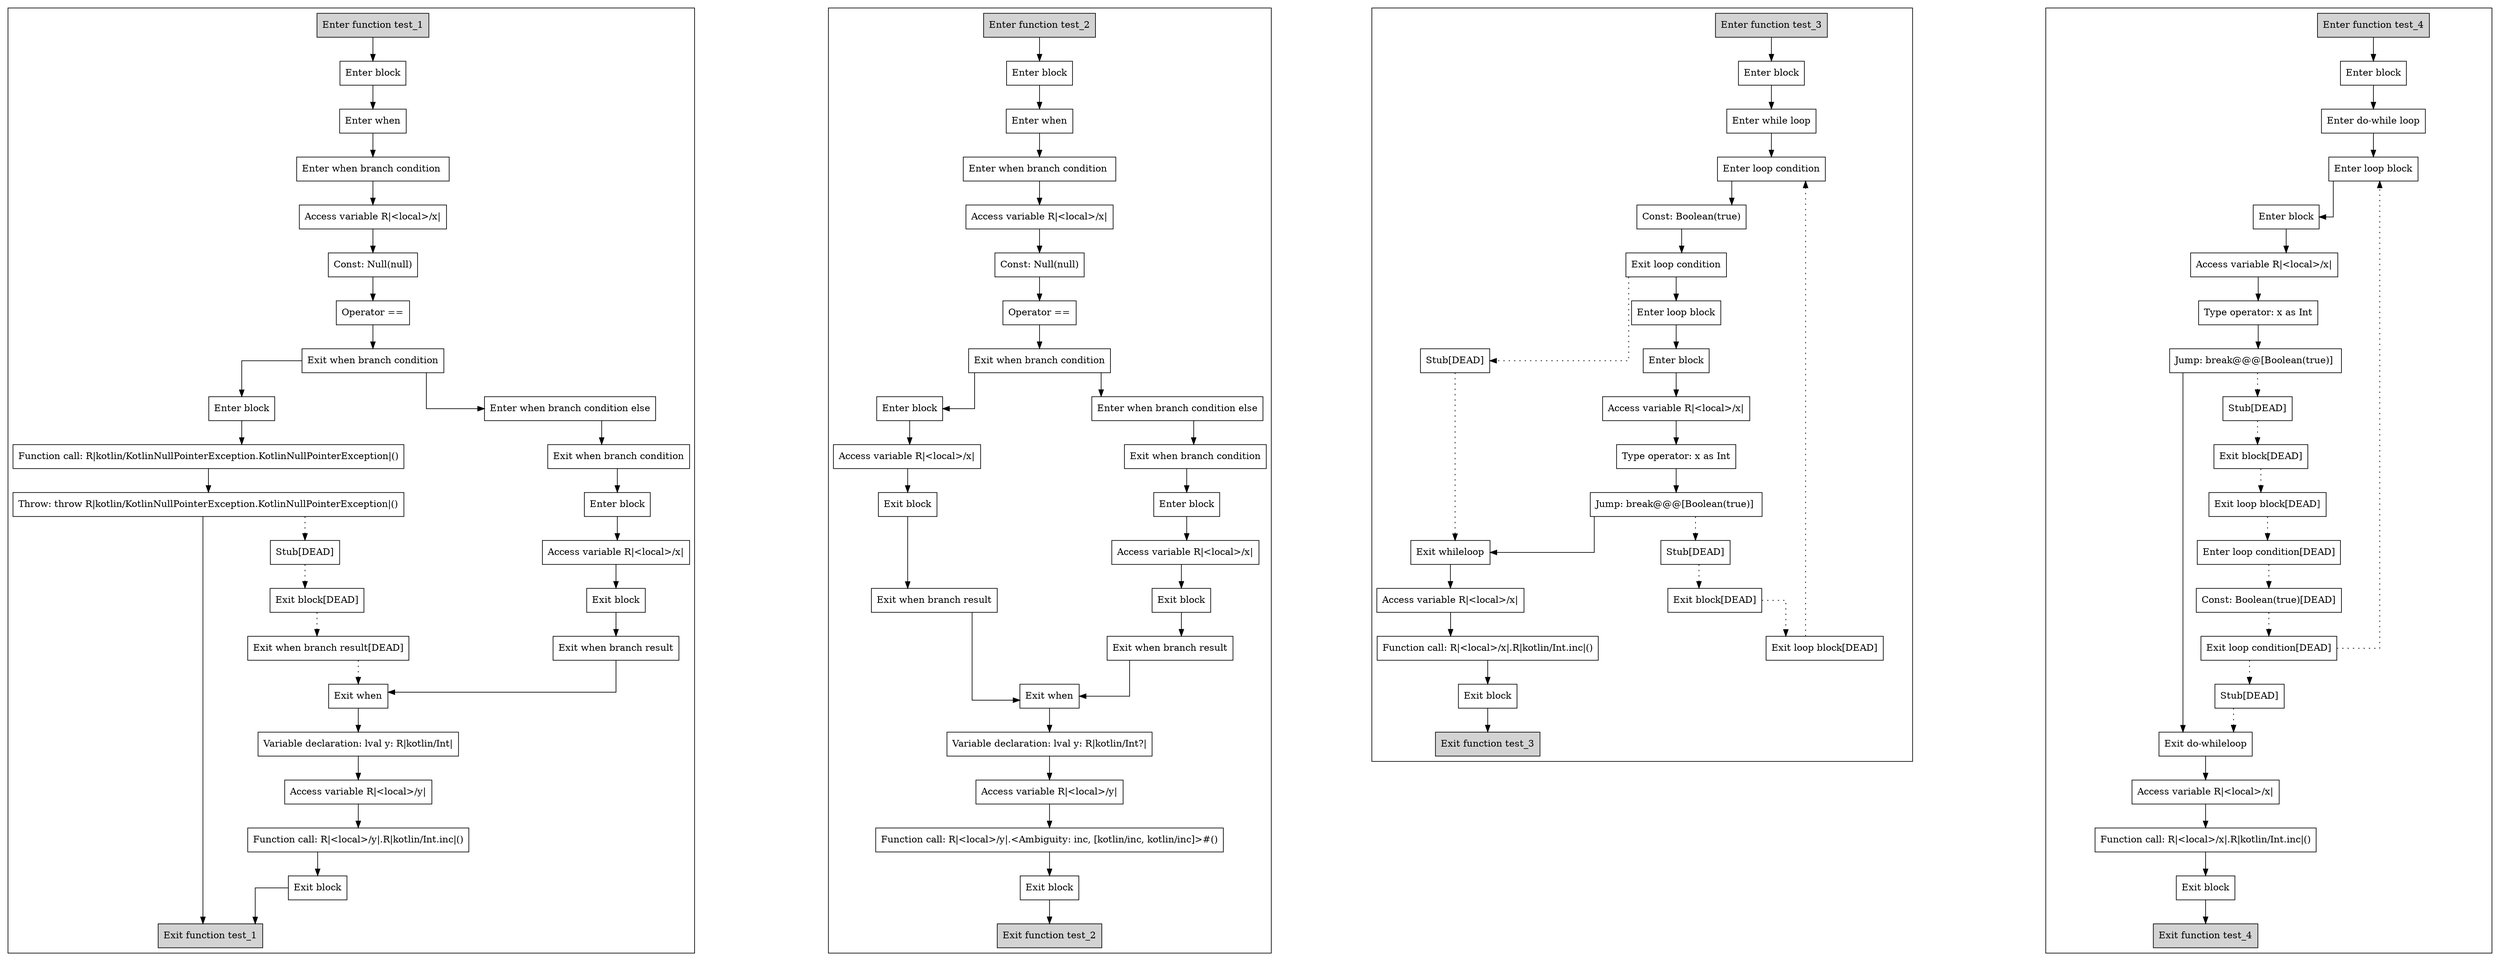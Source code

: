 digraph jumps_kt {
graph [splines=ortho, nodesep=3]

subgraph cluster_test_1 {
  0 [shape=box label="Enter function test_1" style="filled"];
  1 [shape=box label="Enter block"];
  2 [shape=box label="Enter when"];
  3 [shape=box label="Enter when branch condition "];
  4 [shape=box label="Access variable R|<local>/x|"];
  5 [shape=box label="Const: Null(null)"];
  6 [shape=box label="Operator =="];
  7 [shape=box label="Exit when branch condition"];
  8 [shape=box label="Enter block"];
  9 [shape=box label="Function call: R|kotlin/KotlinNullPointerException.KotlinNullPointerException|()"];
  10 [shape=box label="Throw: throw R|kotlin/KotlinNullPointerException.KotlinNullPointerException|()"];
  11 [shape=box label="Stub[DEAD]"];
  12 [shape=box label="Exit block[DEAD]"];
  13 [shape=box label="Exit when branch result[DEAD]"];
  14 [shape=box label="Enter when branch condition else"];
  15 [shape=box label="Exit when branch condition"];
  16 [shape=box label="Enter block"];
  17 [shape=box label="Access variable R|<local>/x|"];
  18 [shape=box label="Exit block"];
  19 [shape=box label="Exit when branch result"];
  20 [shape=box label="Exit when"];
  21 [shape=box label="Variable declaration: lval y: R|kotlin/Int|"];
  22 [shape=box label="Access variable R|<local>/y|"];
  23 [shape=box label="Function call: R|<local>/y|.R|kotlin/Int.inc|()"];
  24 [shape=box label="Exit block"];
  25 [shape=box label="Exit function test_1" style="filled"];

  0 -> {1};
  1 -> {2};
  2 -> {3};
  3 -> {4};
  4 -> {5};
  5 -> {6};
  6 -> {7};
  7 -> {8 14};
  8 -> {9};
  9 -> {10};
  10 -> {25};
  10 -> {11} [style=dotted];
  11 -> {12} [style=dotted];
  12 -> {13} [style=dotted];
  13 -> {20} [style=dotted];
  14 -> {15};
  15 -> {16};
  16 -> {17};
  17 -> {18};
  18 -> {19};
  19 -> {20};
  20 -> {21};
  21 -> {22};
  22 -> {23};
  23 -> {24};
  24 -> {25};
}

subgraph cluster_test_2 {
  26 [shape=box label="Enter function test_2" style="filled"];
  27 [shape=box label="Enter block"];
  28 [shape=box label="Enter when"];
  29 [shape=box label="Enter when branch condition "];
  30 [shape=box label="Access variable R|<local>/x|"];
  31 [shape=box label="Const: Null(null)"];
  32 [shape=box label="Operator =="];
  33 [shape=box label="Exit when branch condition"];
  34 [shape=box label="Enter block"];
  35 [shape=box label="Access variable R|<local>/x|"];
  36 [shape=box label="Exit block"];
  37 [shape=box label="Exit when branch result"];
  38 [shape=box label="Enter when branch condition else"];
  39 [shape=box label="Exit when branch condition"];
  40 [shape=box label="Enter block"];
  41 [shape=box label="Access variable R|<local>/x|"];
  42 [shape=box label="Exit block"];
  43 [shape=box label="Exit when branch result"];
  44 [shape=box label="Exit when"];
  45 [shape=box label="Variable declaration: lval y: R|kotlin/Int?|"];
  46 [shape=box label="Access variable R|<local>/y|"];
  47 [shape=box label="Function call: R|<local>/y|.<Ambiguity: inc, [kotlin/inc, kotlin/inc]>#()"];
  48 [shape=box label="Exit block"];
  49 [shape=box label="Exit function test_2" style="filled"];

  26 -> {27};
  27 -> {28};
  28 -> {29};
  29 -> {30};
  30 -> {31};
  31 -> {32};
  32 -> {33};
  33 -> {34 38};
  34 -> {35};
  35 -> {36};
  36 -> {37};
  37 -> {44};
  38 -> {39};
  39 -> {40};
  40 -> {41};
  41 -> {42};
  42 -> {43};
  43 -> {44};
  44 -> {45};
  45 -> {46};
  46 -> {47};
  47 -> {48};
  48 -> {49};
}

subgraph cluster_test_3 {
  50 [shape=box label="Enter function test_3" style="filled"];
  51 [shape=box label="Enter block"];
  52 [shape=box label="Enter while loop"];
  53 [shape=box label="Enter loop condition"];
  54 [shape=box label="Const: Boolean(true)"];
  55 [shape=box label="Exit loop condition"];
  56 [shape=box label="Enter loop block"];
  57 [shape=box label="Enter block"];
  58 [shape=box label="Access variable R|<local>/x|"];
  59 [shape=box label="Type operator: x as Int"];
  60 [shape=box label="Jump: break@@@[Boolean(true)] "];
  61 [shape=box label="Stub[DEAD]"];
  62 [shape=box label="Exit block[DEAD]"];
  63 [shape=box label="Exit loop block[DEAD]"];
  64 [shape=box label="Stub[DEAD]"];
  65 [shape=box label="Exit whileloop"];
  66 [shape=box label="Access variable R|<local>/x|"];
  67 [shape=box label="Function call: R|<local>/x|.R|kotlin/Int.inc|()"];
  68 [shape=box label="Exit block"];
  69 [shape=box label="Exit function test_3" style="filled"];

  50 -> {51};
  51 -> {52};
  52 -> {53};
  53 -> {54};
  54 -> {55};
  55 -> {56};
  55 -> {64} [style=dotted];
  56 -> {57};
  57 -> {58};
  58 -> {59};
  59 -> {60};
  60 -> {65};
  60 -> {61} [style=dotted];
  61 -> {62} [style=dotted];
  62 -> {63} [style=dotted];
  63 -> {53} [style=dotted];
  64 -> {65} [style=dotted];
  65 -> {66};
  66 -> {67};
  67 -> {68};
  68 -> {69};
}

subgraph cluster_test_4 {
  70 [shape=box label="Enter function test_4" style="filled"];
  71 [shape=box label="Enter block"];
  72 [shape=box label="Enter do-while loop"];
  73 [shape=box label="Enter loop block"];
  74 [shape=box label="Enter block"];
  75 [shape=box label="Access variable R|<local>/x|"];
  76 [shape=box label="Type operator: x as Int"];
  77 [shape=box label="Jump: break@@@[Boolean(true)] "];
  78 [shape=box label="Stub[DEAD]"];
  79 [shape=box label="Exit block[DEAD]"];
  80 [shape=box label="Exit loop block[DEAD]"];
  81 [shape=box label="Enter loop condition[DEAD]"];
  82 [shape=box label="Const: Boolean(true)[DEAD]"];
  83 [shape=box label="Exit loop condition[DEAD]"];
  84 [shape=box label="Stub[DEAD]"];
  85 [shape=box label="Exit do-whileloop"];
  86 [shape=box label="Access variable R|<local>/x|"];
  87 [shape=box label="Function call: R|<local>/x|.R|kotlin/Int.inc|()"];
  88 [shape=box label="Exit block"];
  89 [shape=box label="Exit function test_4" style="filled"];

  70 -> {71};
  71 -> {72};
  72 -> {73};
  73 -> {74};
  74 -> {75};
  75 -> {76};
  76 -> {77};
  77 -> {85};
  77 -> {78} [style=dotted];
  78 -> {79} [style=dotted];
  79 -> {80} [style=dotted];
  80 -> {81} [style=dotted];
  81 -> {82} [style=dotted];
  82 -> {83} [style=dotted];
  83 -> {73 84} [style=dotted];
  84 -> {85} [style=dotted];
  85 -> {86};
  86 -> {87};
  87 -> {88};
  88 -> {89};
}

}
